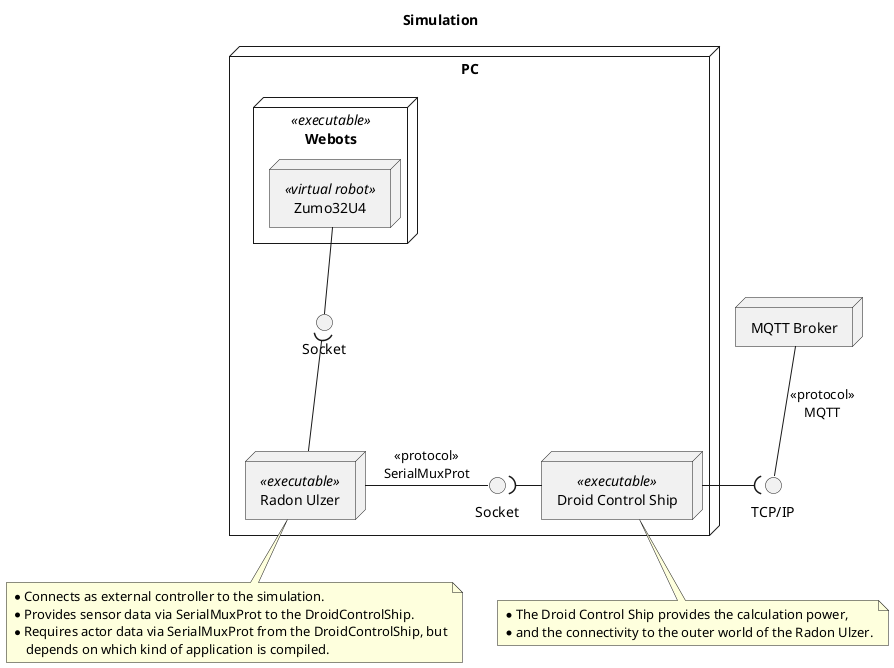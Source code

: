 @startuml

title Simulation

node "PC" as pc {

    node "Webots" <<executable>> as webots {

        node "Zumo32U4" <<virtual robot>> as robot
    }

    node "Radon Ulzer" <<executable>> as ru
    node "Droid Control Ship" <<executable>> as dcs

    interface "Socket" as iRobotSocket
    interface "Socket" as iRuSocket
}

node "MQTT Broker" as broker {
}

robot -- iRobotSocket
iRobotSocket )-- ru

ru - iRuSocket: <<protocol>>\nSerialMuxProt
iRuSocket )- dcs

note bottom of ru
    * Connects as external controller to the simulation.
    * Provides sensor data via SerialMuxProt to the DroidControlShip.
    * Requires actor data via SerialMuxProt from the DroidControlShip, but
        depends on which kind of application is compiled.
end note

note bottom of dcs
    * The Droid Control Ship provides the calculation power,
    * and the connectivity to the outer world of the Radon Ulzer.
end note

interface "TCP/IP" as iNetwork

broker -- iNetwork: <<protocol>>\nMQTT
iNetwork )- dcs

@enduml
